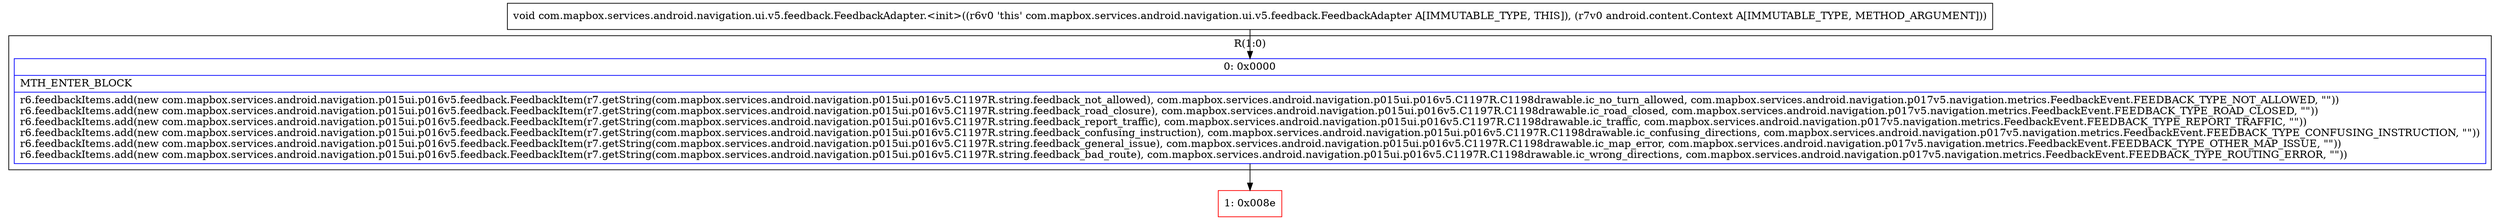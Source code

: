 digraph "CFG forcom.mapbox.services.android.navigation.ui.v5.feedback.FeedbackAdapter.\<init\>(Landroid\/content\/Context;)V" {
subgraph cluster_Region_1671717354 {
label = "R(1:0)";
node [shape=record,color=blue];
Node_0 [shape=record,label="{0\:\ 0x0000|MTH_ENTER_BLOCK\l|r6.feedbackItems.add(new com.mapbox.services.android.navigation.p015ui.p016v5.feedback.FeedbackItem(r7.getString(com.mapbox.services.android.navigation.p015ui.p016v5.C1197R.string.feedback_not_allowed), com.mapbox.services.android.navigation.p015ui.p016v5.C1197R.C1198drawable.ic_no_turn_allowed, com.mapbox.services.android.navigation.p017v5.navigation.metrics.FeedbackEvent.FEEDBACK_TYPE_NOT_ALLOWED, \"\"))\lr6.feedbackItems.add(new com.mapbox.services.android.navigation.p015ui.p016v5.feedback.FeedbackItem(r7.getString(com.mapbox.services.android.navigation.p015ui.p016v5.C1197R.string.feedback_road_closure), com.mapbox.services.android.navigation.p015ui.p016v5.C1197R.C1198drawable.ic_road_closed, com.mapbox.services.android.navigation.p017v5.navigation.metrics.FeedbackEvent.FEEDBACK_TYPE_ROAD_CLOSED, \"\"))\lr6.feedbackItems.add(new com.mapbox.services.android.navigation.p015ui.p016v5.feedback.FeedbackItem(r7.getString(com.mapbox.services.android.navigation.p015ui.p016v5.C1197R.string.feedback_report_traffic), com.mapbox.services.android.navigation.p015ui.p016v5.C1197R.C1198drawable.ic_traffic, com.mapbox.services.android.navigation.p017v5.navigation.metrics.FeedbackEvent.FEEDBACK_TYPE_REPORT_TRAFFIC, \"\"))\lr6.feedbackItems.add(new com.mapbox.services.android.navigation.p015ui.p016v5.feedback.FeedbackItem(r7.getString(com.mapbox.services.android.navigation.p015ui.p016v5.C1197R.string.feedback_confusing_instruction), com.mapbox.services.android.navigation.p015ui.p016v5.C1197R.C1198drawable.ic_confusing_directions, com.mapbox.services.android.navigation.p017v5.navigation.metrics.FeedbackEvent.FEEDBACK_TYPE_CONFUSING_INSTRUCTION, \"\"))\lr6.feedbackItems.add(new com.mapbox.services.android.navigation.p015ui.p016v5.feedback.FeedbackItem(r7.getString(com.mapbox.services.android.navigation.p015ui.p016v5.C1197R.string.feedback_general_issue), com.mapbox.services.android.navigation.p015ui.p016v5.C1197R.C1198drawable.ic_map_error, com.mapbox.services.android.navigation.p017v5.navigation.metrics.FeedbackEvent.FEEDBACK_TYPE_OTHER_MAP_ISSUE, \"\"))\lr6.feedbackItems.add(new com.mapbox.services.android.navigation.p015ui.p016v5.feedback.FeedbackItem(r7.getString(com.mapbox.services.android.navigation.p015ui.p016v5.C1197R.string.feedback_bad_route), com.mapbox.services.android.navigation.p015ui.p016v5.C1197R.C1198drawable.ic_wrong_directions, com.mapbox.services.android.navigation.p017v5.navigation.metrics.FeedbackEvent.FEEDBACK_TYPE_ROUTING_ERROR, \"\"))\l}"];
}
Node_1 [shape=record,color=red,label="{1\:\ 0x008e}"];
MethodNode[shape=record,label="{void com.mapbox.services.android.navigation.ui.v5.feedback.FeedbackAdapter.\<init\>((r6v0 'this' com.mapbox.services.android.navigation.ui.v5.feedback.FeedbackAdapter A[IMMUTABLE_TYPE, THIS]), (r7v0 android.content.Context A[IMMUTABLE_TYPE, METHOD_ARGUMENT])) }"];
MethodNode -> Node_0;
Node_0 -> Node_1;
}

